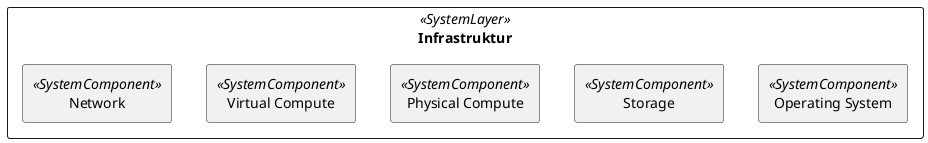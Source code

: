 @startuml

skinparam monochrome true
skinparam componentStyle uml2

















show stereotype

rectangle Infrastruktur as "Infrastruktur" <<SystemLayer>> {
	rectangle Operating__F_System as "Operating System" <<SystemComponent>> {
	}		
	rectangle Storage as "Storage" <<SystemComponent>> {
	}		
	rectangle Physical__F_Compute as "Physical Compute" <<SystemComponent>> {
	}		
	rectangle Virtual__F_Compute as "Virtual Compute" <<SystemComponent>> {
	}		
	rectangle Network as "Network" <<SystemComponent>> {
	}		

}

' Begin Protected Region [[layouting]]

' End Protected Region   [[layouting]]
@enduml
' Actifsource ID=[dc5bfacd-eaac-11e8-88d3-bfc6b992bdec,53bc2ee2-0a94-11e9-9f72-e5610a9d4cd3,Hash]
